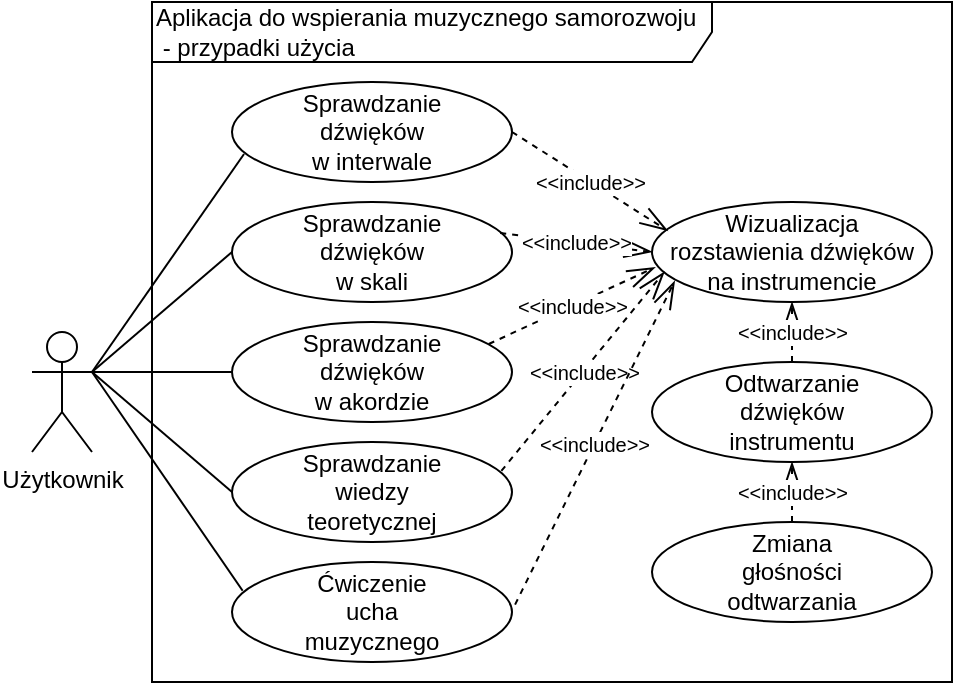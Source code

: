 <mxfile version="16.2.2" type="device"><diagram id="zIKyjf9ho7dX_egBP3Wm" name="Strona-1"><mxGraphModel dx="526" dy="593" grid="1" gridSize="10" guides="1" tooltips="1" connect="1" arrows="1" fold="1" page="1" pageScale="1" pageWidth="827" pageHeight="1169" math="0" shadow="0"><root><mxCell id="0"/><mxCell id="1" parent="0"/><mxCell id="T_QVJx4558fouZYwcSlU-25" value="&lt;font style=&quot;font-size: 12px&quot;&gt;Aplikacja do wspierania muzycznego samorozwoju&lt;br&gt;&amp;nbsp;- przypadki użycia&lt;/font&gt;" style="shape=umlFrame;whiteSpace=wrap;html=1;fontSize=9;width=280;height=30;align=left;" vertex="1" parent="1"><mxGeometry x="290" y="170" width="400" height="340" as="geometry"/></mxCell><mxCell id="T_QVJx4558fouZYwcSlU-13" style="rounded=0;orthogonalLoop=1;jettySize=auto;html=1;exitX=1;exitY=0.333;exitDx=0;exitDy=0;exitPerimeter=0;entryX=0.043;entryY=0.72;entryDx=0;entryDy=0;entryPerimeter=0;endArrow=none;endFill=0;" edge="1" parent="1" source="T_QVJx4558fouZYwcSlU-1" target="T_QVJx4558fouZYwcSlU-4"><mxGeometry relative="1" as="geometry"/></mxCell><mxCell id="T_QVJx4558fouZYwcSlU-1" value="Użytkownik" style="shape=umlActor;verticalLabelPosition=bottom;verticalAlign=top;html=1;outlineConnect=0;" vertex="1" parent="1"><mxGeometry x="230" y="335" width="30" height="60" as="geometry"/></mxCell><mxCell id="T_QVJx4558fouZYwcSlU-4" value="Sprawdzanie&lt;br&gt;dźwięków&lt;br&gt;w interwale" style="ellipse;whiteSpace=wrap;html=1;" vertex="1" parent="1"><mxGeometry x="330" y="210" width="140" height="50" as="geometry"/></mxCell><mxCell id="T_QVJx4558fouZYwcSlU-5" value="Sprawdzanie&lt;br&gt;dźwięków&lt;br&gt;w skali" style="ellipse;whiteSpace=wrap;html=1;" vertex="1" parent="1"><mxGeometry x="330" y="270" width="140" height="50" as="geometry"/></mxCell><mxCell id="T_QVJx4558fouZYwcSlU-6" value="Sprawdzanie&lt;br&gt;dźwięków&lt;br&gt;w akordzie" style="ellipse;whiteSpace=wrap;html=1;" vertex="1" parent="1"><mxGeometry x="330" y="330" width="140" height="50" as="geometry"/></mxCell><mxCell id="T_QVJx4558fouZYwcSlU-8" value="Sprawdzanie&lt;br&gt;wiedzy&lt;br&gt;teoretycznej" style="ellipse;whiteSpace=wrap;html=1;" vertex="1" parent="1"><mxGeometry x="330" y="390" width="140" height="50" as="geometry"/></mxCell><mxCell id="T_QVJx4558fouZYwcSlU-9" value="Wizualizacja&lt;br&gt;rozstawienia dźwięków&lt;br&gt;na instrumencie" style="ellipse;whiteSpace=wrap;html=1;" vertex="1" parent="1"><mxGeometry x="540" y="270" width="140" height="50" as="geometry"/></mxCell><mxCell id="T_QVJx4558fouZYwcSlU-10" value="Odtwarzanie&lt;br&gt;dźwięków&lt;br&gt;instrumentu" style="ellipse;whiteSpace=wrap;html=1;" vertex="1" parent="1"><mxGeometry x="540" y="350" width="140" height="50" as="geometry"/></mxCell><mxCell id="T_QVJx4558fouZYwcSlU-11" value="Zmiana&lt;br&gt;głośności&lt;br&gt;odtwarzania" style="ellipse;whiteSpace=wrap;html=1;" vertex="1" parent="1"><mxGeometry x="540" y="430" width="140" height="50" as="geometry"/></mxCell><mxCell id="T_QVJx4558fouZYwcSlU-12" value="Ćwiczenie&lt;br&gt;ucha&lt;br&gt;muzycznego" style="ellipse;whiteSpace=wrap;html=1;" vertex="1" parent="1"><mxGeometry x="330" y="450" width="140" height="50" as="geometry"/></mxCell><mxCell id="T_QVJx4558fouZYwcSlU-14" style="rounded=0;orthogonalLoop=1;jettySize=auto;html=1;exitX=1;exitY=0.333;exitDx=0;exitDy=0;exitPerimeter=0;entryX=0;entryY=0.5;entryDx=0;entryDy=0;endArrow=none;endFill=0;" edge="1" parent="1" source="T_QVJx4558fouZYwcSlU-1" target="T_QVJx4558fouZYwcSlU-5"><mxGeometry relative="1" as="geometry"><mxPoint x="300" y="300" as="sourcePoint"/><mxPoint x="346.02" y="256" as="targetPoint"/></mxGeometry></mxCell><mxCell id="T_QVJx4558fouZYwcSlU-15" style="rounded=0;orthogonalLoop=1;jettySize=auto;html=1;exitX=1;exitY=0.333;exitDx=0;exitDy=0;exitPerimeter=0;entryX=0;entryY=0.5;entryDx=0;entryDy=0;endArrow=none;endFill=0;" edge="1" parent="1" source="T_QVJx4558fouZYwcSlU-1" target="T_QVJx4558fouZYwcSlU-6"><mxGeometry relative="1" as="geometry"><mxPoint x="300" y="305" as="sourcePoint"/><mxPoint x="340" y="305" as="targetPoint"/></mxGeometry></mxCell><mxCell id="T_QVJx4558fouZYwcSlU-16" style="rounded=0;orthogonalLoop=1;jettySize=auto;html=1;exitX=1;exitY=0.333;exitDx=0;exitDy=0;exitPerimeter=0;entryX=0;entryY=0.5;entryDx=0;entryDy=0;endArrow=none;endFill=0;" edge="1" parent="1" source="T_QVJx4558fouZYwcSlU-1" target="T_QVJx4558fouZYwcSlU-8"><mxGeometry relative="1" as="geometry"><mxPoint x="300" y="305" as="sourcePoint"/><mxPoint x="340" y="365" as="targetPoint"/></mxGeometry></mxCell><mxCell id="T_QVJx4558fouZYwcSlU-17" style="rounded=0;orthogonalLoop=1;jettySize=auto;html=1;exitX=1;exitY=0.333;exitDx=0;exitDy=0;exitPerimeter=0;entryX=0.038;entryY=0.287;entryDx=0;entryDy=0;endArrow=none;endFill=0;entryPerimeter=0;" edge="1" parent="1" source="T_QVJx4558fouZYwcSlU-1" target="T_QVJx4558fouZYwcSlU-12"><mxGeometry relative="1" as="geometry"><mxPoint x="300" y="305" as="sourcePoint"/><mxPoint x="340" y="425" as="targetPoint"/></mxGeometry></mxCell><mxCell id="T_QVJx4558fouZYwcSlU-18" value="&lt;font style=&quot;font-size: 10px&quot;&gt;&amp;lt;&amp;lt;include&amp;gt;&amp;gt;&lt;/font&gt;" style="endArrow=openThin;endSize=12;dashed=1;html=1;rounded=0;exitX=1;exitY=0.5;exitDx=0;exitDy=0;entryX=0.056;entryY=0.287;entryDx=0;entryDy=0;entryPerimeter=0;endFill=0;" edge="1" parent="1" source="T_QVJx4558fouZYwcSlU-4" target="T_QVJx4558fouZYwcSlU-9"><mxGeometry width="160" relative="1" as="geometry"><mxPoint x="390" y="270" as="sourcePoint"/><mxPoint x="550" y="270" as="targetPoint"/></mxGeometry></mxCell><mxCell id="T_QVJx4558fouZYwcSlU-19" value="&lt;font style=&quot;font-size: 10px&quot;&gt;&amp;lt;&amp;lt;include&amp;gt;&amp;gt;&lt;/font&gt;" style="endArrow=openThin;endSize=12;dashed=1;html=1;rounded=0;exitX=0.958;exitY=0.311;exitDx=0;exitDy=0;entryX=0;entryY=0.5;entryDx=0;entryDy=0;exitPerimeter=0;endFill=0;" edge="1" parent="1" source="T_QVJx4558fouZYwcSlU-5" target="T_QVJx4558fouZYwcSlU-9"><mxGeometry width="160" relative="1" as="geometry"><mxPoint x="480" y="245" as="sourcePoint"/><mxPoint x="560.0" y="245" as="targetPoint"/></mxGeometry></mxCell><mxCell id="T_QVJx4558fouZYwcSlU-20" value="&lt;font style=&quot;font-size: 10px&quot;&gt;&amp;lt;&amp;lt;include&amp;gt;&amp;gt;&lt;/font&gt;" style="endArrow=openThin;endSize=12;dashed=1;html=1;rounded=0;exitX=0.917;exitY=0.22;exitDx=0;exitDy=0;entryX=0.011;entryY=0.654;entryDx=0;entryDy=0;exitPerimeter=0;entryPerimeter=0;endFill=0;" edge="1" parent="1" source="T_QVJx4558fouZYwcSlU-6" target="T_QVJx4558fouZYwcSlU-9"><mxGeometry width="160" relative="1" as="geometry"><mxPoint x="480" y="305" as="sourcePoint"/><mxPoint x="560.0" y="245" as="targetPoint"/></mxGeometry></mxCell><mxCell id="T_QVJx4558fouZYwcSlU-21" value="&lt;font style=&quot;font-size: 10px&quot;&gt;&amp;lt;&amp;lt;include&amp;gt;&amp;gt;&lt;/font&gt;" style="endArrow=openThin;endSize=12;dashed=1;html=1;rounded=0;exitX=0.962;exitY=0.289;exitDx=0;exitDy=0;entryX=0.044;entryY=0.7;entryDx=0;entryDy=0;exitPerimeter=0;entryPerimeter=0;endFill=0;" edge="1" parent="1" source="T_QVJx4558fouZYwcSlU-8" target="T_QVJx4558fouZYwcSlU-9"><mxGeometry width="160" relative="1" as="geometry"><mxPoint x="474.12" y="295.55" as="sourcePoint"/><mxPoint x="560.0" y="245" as="targetPoint"/></mxGeometry></mxCell><mxCell id="T_QVJx4558fouZYwcSlU-22" value="&lt;font style=&quot;font-size: 10px&quot;&gt;&amp;lt;&amp;lt;include&amp;gt;&amp;gt;&lt;/font&gt;" style="endArrow=openThin;endSize=12;dashed=1;html=1;rounded=0;exitX=1.011;exitY=0.426;exitDx=0;exitDy=0;entryX=0.081;entryY=0.791;entryDx=0;entryDy=0;exitPerimeter=0;entryPerimeter=0;endFill=0;" edge="1" parent="1" source="T_QVJx4558fouZYwcSlU-12" target="T_QVJx4558fouZYwcSlU-9"><mxGeometry width="160" relative="1" as="geometry"><mxPoint x="474.68" y="414.45" as="sourcePoint"/><mxPoint x="563.22" y="253.85" as="targetPoint"/></mxGeometry></mxCell><mxCell id="T_QVJx4558fouZYwcSlU-23" value="&lt;font style=&quot;font-size: 10px&quot;&gt;&amp;lt;&amp;lt;include&amp;gt;&amp;gt;&lt;/font&gt;" style="endArrow=openThin;endSize=12;dashed=1;html=1;rounded=0;exitX=0.5;exitY=0;exitDx=0;exitDy=0;entryX=0.5;entryY=1;entryDx=0;entryDy=0;endFill=0;" edge="1" parent="1" source="T_QVJx4558fouZYwcSlU-10" target="T_QVJx4558fouZYwcSlU-9"><mxGeometry width="160" relative="1" as="geometry"><mxPoint x="481.54" y="481.3" as="sourcePoint"/><mxPoint x="561.34" y="329.55" as="targetPoint"/></mxGeometry></mxCell><mxCell id="T_QVJx4558fouZYwcSlU-24" value="&lt;font style=&quot;font-size: 10px&quot;&gt;&amp;lt;&amp;lt;include&amp;gt;&amp;gt;&lt;/font&gt;" style="endArrow=openThin;endSize=12;dashed=1;html=1;rounded=0;exitX=0.5;exitY=0;exitDx=0;exitDy=0;endFill=0;entryX=0.5;entryY=1;entryDx=0;entryDy=0;" edge="1" parent="1" source="T_QVJx4558fouZYwcSlU-11" target="T_QVJx4558fouZYwcSlU-10"><mxGeometry width="160" relative="1" as="geometry"><mxPoint x="620" y="370" as="sourcePoint"/><mxPoint x="610" y="410" as="targetPoint"/></mxGeometry></mxCell></root></mxGraphModel></diagram></mxfile>